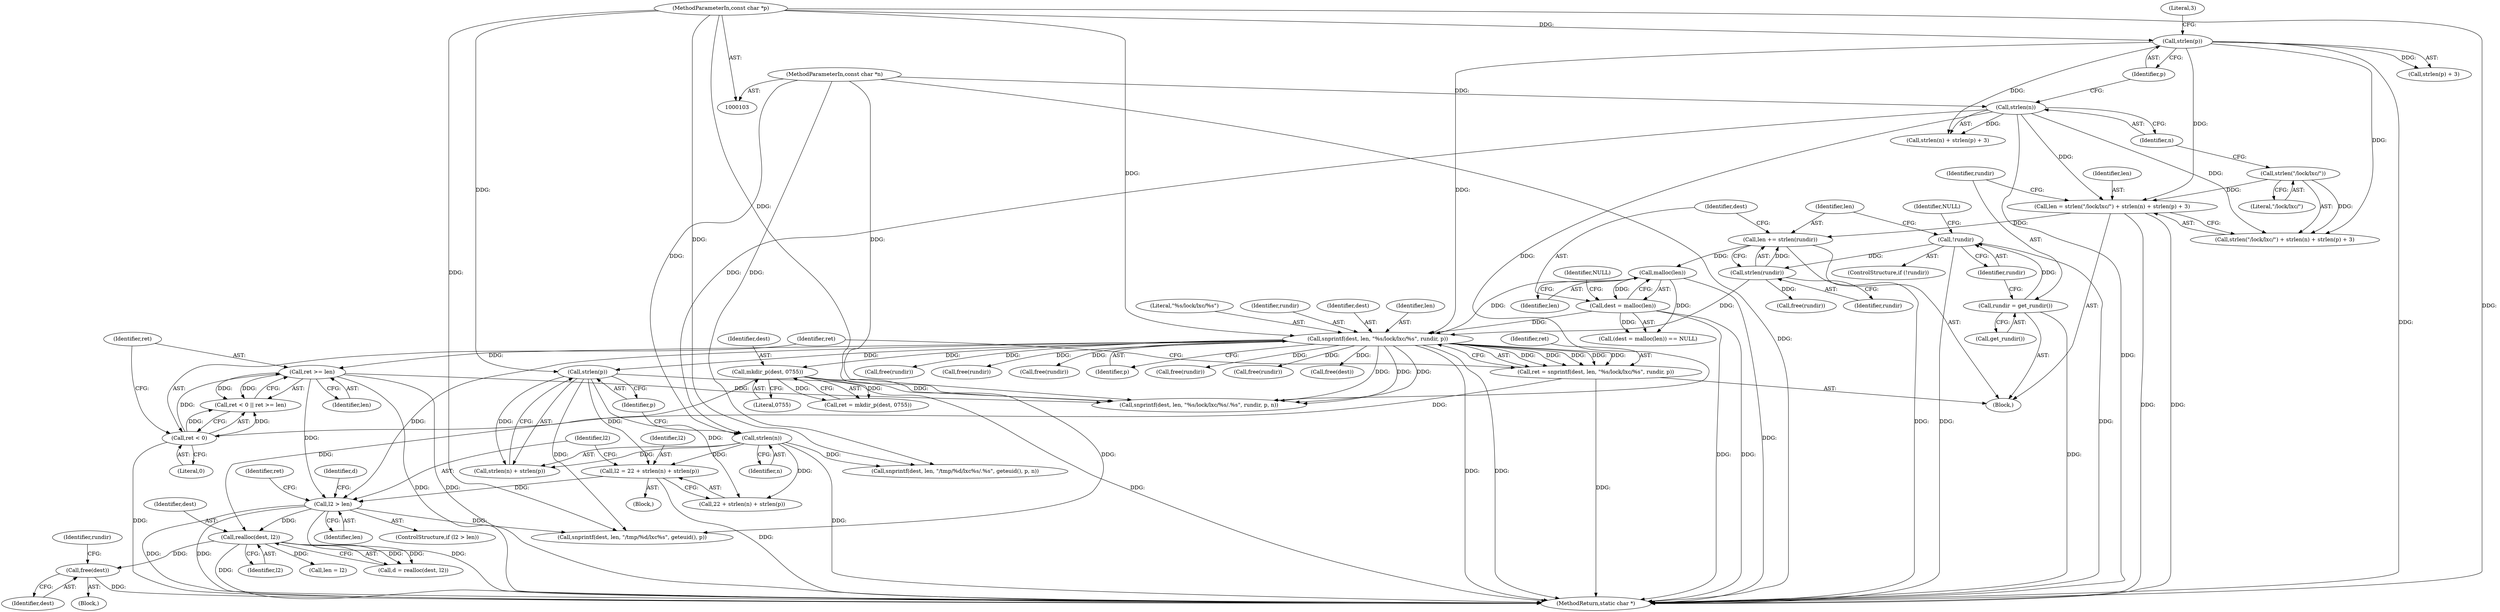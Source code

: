 digraph "0_lxc_72cf81f6a3404e35028567db2c99a90406e9c6e6@API" {
"1000205" [label="(Call,free(dest))"];
"1000198" [label="(Call,realloc(dest, l2))"];
"1000172" [label="(Call,mkdir_p(dest, 0755))"];
"1000149" [label="(Call,snprintf(dest, len, \"%s/lock/lxc/%s\", rundir, p))"];
"1000137" [label="(Call,dest = malloc(len))"];
"1000139" [label="(Call,malloc(len))"];
"1000131" [label="(Call,len += strlen(rundir))"];
"1000133" [label="(Call,strlen(rundir))"];
"1000127" [label="(Call,!rundir)"];
"1000123" [label="(Call,rundir = get_rundir())"];
"1000111" [label="(Call,len = strlen(\"/lock/lxc/\") + strlen(n) + strlen(p) + 3)"];
"1000114" [label="(Call,strlen(\"/lock/lxc/\"))"];
"1000117" [label="(Call,strlen(n))"];
"1000105" [label="(MethodParameterIn,const char *n)"];
"1000120" [label="(Call,strlen(p))"];
"1000104" [label="(MethodParameterIn,const char *p)"];
"1000191" [label="(Call,l2 > len)"];
"1000181" [label="(Call,l2 = 22 + strlen(n) + strlen(p))"];
"1000186" [label="(Call,strlen(n))"];
"1000188" [label="(Call,strlen(p))"];
"1000160" [label="(Call,ret >= len)"];
"1000157" [label="(Call,ret < 0)"];
"1000147" [label="(Call,ret = snprintf(dest, len, \"%s/lock/lxc/%s\", rundir, p))"];
"1000147" [label="(Call,ret = snprintf(dest, len, \"%s/lock/lxc/%s\", rundir, p))"];
"1000292" [label="(MethodReturn,static char *)"];
"1000127" [label="(Call,!rundir)"];
"1000252" [label="(Call,free(rundir))"];
"1000157" [label="(Call,ret < 0)"];
"1000126" [label="(ControlStructure,if (!rundir))"];
"1000204" [label="(Block,)"];
"1000192" [label="(Identifier,l2)"];
"1000131" [label="(Call,len += strlen(rundir))"];
"1000139" [label="(Call,malloc(len))"];
"1000170" [label="(Call,ret = mkdir_p(dest, 0755))"];
"1000122" [label="(Literal,3)"];
"1000140" [label="(Identifier,len)"];
"1000156" [label="(Call,ret < 0 || ret >= len)"];
"1000268" [label="(Call,snprintf(dest, len, \"%s/lock/lxc/%s/.%s\", rundir, p, n))"];
"1000141" [label="(Identifier,NULL)"];
"1000114" [label="(Call,strlen(\"/lock/lxc/\"))"];
"1000196" [label="(Call,d = realloc(dest, l2))"];
"1000136" [label="(Call,(dest = malloc(len)) == NULL)"];
"1000183" [label="(Call,22 + strlen(n) + strlen(p))"];
"1000206" [label="(Identifier,dest)"];
"1000207" [label="(Call,free(rundir))"];
"1000111" [label="(Call,len = strlen(\"/lock/lxc/\") + strlen(n) + strlen(p) + 3)"];
"1000149" [label="(Call,snprintf(dest, len, \"%s/lock/lxc/%s\", rundir, p))"];
"1000138" [label="(Identifier,dest)"];
"1000125" [label="(Call,get_rundir())"];
"1000153" [label="(Identifier,rundir)"];
"1000166" [label="(Call,free(rundir))"];
"1000150" [label="(Identifier,dest)"];
"1000179" [label="(Block,)"];
"1000199" [label="(Identifier,dest)"];
"1000119" [label="(Call,strlen(p) + 3)"];
"1000124" [label="(Identifier,rundir)"];
"1000113" [label="(Call,strlen(\"/lock/lxc/\") + strlen(n) + strlen(p) + 3)"];
"1000115" [label="(Literal,\"/lock/lxc/\")"];
"1000181" [label="(Call,l2 = 22 + strlen(n) + strlen(p))"];
"1000154" [label="(Identifier,p)"];
"1000236" [label="(Call,free(rundir))"];
"1000174" [label="(Literal,0755)"];
"1000218" [label="(Identifier,ret)"];
"1000173" [label="(Identifier,dest)"];
"1000191" [label="(Call,l2 > len)"];
"1000123" [label="(Call,rundir = get_rundir())"];
"1000105" [label="(MethodParameterIn,const char *n)"];
"1000219" [label="(Call,snprintf(dest, len, \"/tmp/%d/lxc%s\", geteuid(), p))"];
"1000134" [label="(Identifier,rundir)"];
"1000137" [label="(Call,dest = malloc(len))"];
"1000151" [label="(Identifier,len)"];
"1000148" [label="(Identifier,ret)"];
"1000116" [label="(Call,strlen(n) + strlen(p) + 3)"];
"1000198" [label="(Call,realloc(dest, l2))"];
"1000160" [label="(Call,ret >= len)"];
"1000208" [label="(Identifier,rundir)"];
"1000117" [label="(Call,strlen(n))"];
"1000104" [label="(MethodParameterIn,const char *p)"];
"1000182" [label="(Identifier,l2)"];
"1000211" [label="(Call,len = l2)"];
"1000121" [label="(Identifier,p)"];
"1000152" [label="(Literal,\"%s/lock/lxc/%s\")"];
"1000118" [label="(Identifier,n)"];
"1000275" [label="(Call,free(rundir))"];
"1000193" [label="(Identifier,len)"];
"1000186" [label="(Call,strlen(n))"];
"1000120" [label="(Call,strlen(p))"];
"1000197" [label="(Identifier,d)"];
"1000205" [label="(Call,free(dest))"];
"1000190" [label="(ControlStructure,if (l2 > len))"];
"1000258" [label="(Call,snprintf(dest, len, \"/tmp/%d/lxc%s/.%s\", geteuid(), p, n))"];
"1000130" [label="(Identifier,NULL)"];
"1000158" [label="(Identifier,ret)"];
"1000161" [label="(Identifier,ret)"];
"1000133" [label="(Call,strlen(rundir))"];
"1000164" [label="(Call,free(dest))"];
"1000159" [label="(Literal,0)"];
"1000143" [label="(Call,free(rundir))"];
"1000162" [label="(Identifier,len)"];
"1000185" [label="(Call,strlen(n) + strlen(p))"];
"1000172" [label="(Call,mkdir_p(dest, 0755))"];
"1000132" [label="(Identifier,len)"];
"1000189" [label="(Identifier,p)"];
"1000200" [label="(Identifier,l2)"];
"1000106" [label="(Block,)"];
"1000112" [label="(Identifier,len)"];
"1000128" [label="(Identifier,rundir)"];
"1000188" [label="(Call,strlen(p))"];
"1000187" [label="(Identifier,n)"];
"1000205" -> "1000204"  [label="AST: "];
"1000205" -> "1000206"  [label="CFG: "];
"1000206" -> "1000205"  [label="AST: "];
"1000208" -> "1000205"  [label="CFG: "];
"1000205" -> "1000292"  [label="DDG: "];
"1000198" -> "1000205"  [label="DDG: "];
"1000198" -> "1000196"  [label="AST: "];
"1000198" -> "1000200"  [label="CFG: "];
"1000199" -> "1000198"  [label="AST: "];
"1000200" -> "1000198"  [label="AST: "];
"1000196" -> "1000198"  [label="CFG: "];
"1000198" -> "1000292"  [label="DDG: "];
"1000198" -> "1000196"  [label="DDG: "];
"1000198" -> "1000196"  [label="DDG: "];
"1000172" -> "1000198"  [label="DDG: "];
"1000191" -> "1000198"  [label="DDG: "];
"1000198" -> "1000211"  [label="DDG: "];
"1000172" -> "1000170"  [label="AST: "];
"1000172" -> "1000174"  [label="CFG: "];
"1000173" -> "1000172"  [label="AST: "];
"1000174" -> "1000172"  [label="AST: "];
"1000170" -> "1000172"  [label="CFG: "];
"1000172" -> "1000170"  [label="DDG: "];
"1000172" -> "1000170"  [label="DDG: "];
"1000149" -> "1000172"  [label="DDG: "];
"1000172" -> "1000219"  [label="DDG: "];
"1000172" -> "1000268"  [label="DDG: "];
"1000149" -> "1000147"  [label="AST: "];
"1000149" -> "1000154"  [label="CFG: "];
"1000150" -> "1000149"  [label="AST: "];
"1000151" -> "1000149"  [label="AST: "];
"1000152" -> "1000149"  [label="AST: "];
"1000153" -> "1000149"  [label="AST: "];
"1000154" -> "1000149"  [label="AST: "];
"1000147" -> "1000149"  [label="CFG: "];
"1000149" -> "1000292"  [label="DDG: "];
"1000149" -> "1000292"  [label="DDG: "];
"1000149" -> "1000147"  [label="DDG: "];
"1000149" -> "1000147"  [label="DDG: "];
"1000149" -> "1000147"  [label="DDG: "];
"1000149" -> "1000147"  [label="DDG: "];
"1000149" -> "1000147"  [label="DDG: "];
"1000137" -> "1000149"  [label="DDG: "];
"1000139" -> "1000149"  [label="DDG: "];
"1000133" -> "1000149"  [label="DDG: "];
"1000120" -> "1000149"  [label="DDG: "];
"1000104" -> "1000149"  [label="DDG: "];
"1000149" -> "1000160"  [label="DDG: "];
"1000149" -> "1000164"  [label="DDG: "];
"1000149" -> "1000166"  [label="DDG: "];
"1000149" -> "1000188"  [label="DDG: "];
"1000149" -> "1000191"  [label="DDG: "];
"1000149" -> "1000207"  [label="DDG: "];
"1000149" -> "1000236"  [label="DDG: "];
"1000149" -> "1000252"  [label="DDG: "];
"1000149" -> "1000268"  [label="DDG: "];
"1000149" -> "1000268"  [label="DDG: "];
"1000149" -> "1000268"  [label="DDG: "];
"1000149" -> "1000275"  [label="DDG: "];
"1000137" -> "1000136"  [label="AST: "];
"1000137" -> "1000139"  [label="CFG: "];
"1000138" -> "1000137"  [label="AST: "];
"1000139" -> "1000137"  [label="AST: "];
"1000141" -> "1000137"  [label="CFG: "];
"1000137" -> "1000292"  [label="DDG: "];
"1000137" -> "1000292"  [label="DDG: "];
"1000137" -> "1000136"  [label="DDG: "];
"1000139" -> "1000137"  [label="DDG: "];
"1000139" -> "1000140"  [label="CFG: "];
"1000140" -> "1000139"  [label="AST: "];
"1000139" -> "1000292"  [label="DDG: "];
"1000139" -> "1000136"  [label="DDG: "];
"1000131" -> "1000139"  [label="DDG: "];
"1000131" -> "1000106"  [label="AST: "];
"1000131" -> "1000133"  [label="CFG: "];
"1000132" -> "1000131"  [label="AST: "];
"1000133" -> "1000131"  [label="AST: "];
"1000138" -> "1000131"  [label="CFG: "];
"1000131" -> "1000292"  [label="DDG: "];
"1000133" -> "1000131"  [label="DDG: "];
"1000111" -> "1000131"  [label="DDG: "];
"1000133" -> "1000134"  [label="CFG: "];
"1000134" -> "1000133"  [label="AST: "];
"1000127" -> "1000133"  [label="DDG: "];
"1000133" -> "1000143"  [label="DDG: "];
"1000127" -> "1000126"  [label="AST: "];
"1000127" -> "1000128"  [label="CFG: "];
"1000128" -> "1000127"  [label="AST: "];
"1000130" -> "1000127"  [label="CFG: "];
"1000132" -> "1000127"  [label="CFG: "];
"1000127" -> "1000292"  [label="DDG: "];
"1000127" -> "1000292"  [label="DDG: "];
"1000123" -> "1000127"  [label="DDG: "];
"1000123" -> "1000106"  [label="AST: "];
"1000123" -> "1000125"  [label="CFG: "];
"1000124" -> "1000123"  [label="AST: "];
"1000125" -> "1000123"  [label="AST: "];
"1000128" -> "1000123"  [label="CFG: "];
"1000123" -> "1000292"  [label="DDG: "];
"1000111" -> "1000106"  [label="AST: "];
"1000111" -> "1000113"  [label="CFG: "];
"1000112" -> "1000111"  [label="AST: "];
"1000113" -> "1000111"  [label="AST: "];
"1000124" -> "1000111"  [label="CFG: "];
"1000111" -> "1000292"  [label="DDG: "];
"1000111" -> "1000292"  [label="DDG: "];
"1000114" -> "1000111"  [label="DDG: "];
"1000117" -> "1000111"  [label="DDG: "];
"1000120" -> "1000111"  [label="DDG: "];
"1000114" -> "1000113"  [label="AST: "];
"1000114" -> "1000115"  [label="CFG: "];
"1000115" -> "1000114"  [label="AST: "];
"1000118" -> "1000114"  [label="CFG: "];
"1000114" -> "1000113"  [label="DDG: "];
"1000117" -> "1000116"  [label="AST: "];
"1000117" -> "1000118"  [label="CFG: "];
"1000118" -> "1000117"  [label="AST: "];
"1000121" -> "1000117"  [label="CFG: "];
"1000117" -> "1000292"  [label="DDG: "];
"1000117" -> "1000113"  [label="DDG: "];
"1000117" -> "1000116"  [label="DDG: "];
"1000105" -> "1000117"  [label="DDG: "];
"1000117" -> "1000186"  [label="DDG: "];
"1000117" -> "1000268"  [label="DDG: "];
"1000105" -> "1000103"  [label="AST: "];
"1000105" -> "1000292"  [label="DDG: "];
"1000105" -> "1000186"  [label="DDG: "];
"1000105" -> "1000258"  [label="DDG: "];
"1000105" -> "1000268"  [label="DDG: "];
"1000120" -> "1000119"  [label="AST: "];
"1000120" -> "1000121"  [label="CFG: "];
"1000121" -> "1000120"  [label="AST: "];
"1000122" -> "1000120"  [label="CFG: "];
"1000120" -> "1000292"  [label="DDG: "];
"1000120" -> "1000113"  [label="DDG: "];
"1000120" -> "1000116"  [label="DDG: "];
"1000120" -> "1000119"  [label="DDG: "];
"1000104" -> "1000120"  [label="DDG: "];
"1000104" -> "1000103"  [label="AST: "];
"1000104" -> "1000292"  [label="DDG: "];
"1000104" -> "1000188"  [label="DDG: "];
"1000104" -> "1000219"  [label="DDG: "];
"1000104" -> "1000258"  [label="DDG: "];
"1000104" -> "1000268"  [label="DDG: "];
"1000191" -> "1000190"  [label="AST: "];
"1000191" -> "1000193"  [label="CFG: "];
"1000192" -> "1000191"  [label="AST: "];
"1000193" -> "1000191"  [label="AST: "];
"1000197" -> "1000191"  [label="CFG: "];
"1000218" -> "1000191"  [label="CFG: "];
"1000191" -> "1000292"  [label="DDG: "];
"1000191" -> "1000292"  [label="DDG: "];
"1000191" -> "1000292"  [label="DDG: "];
"1000181" -> "1000191"  [label="DDG: "];
"1000160" -> "1000191"  [label="DDG: "];
"1000191" -> "1000219"  [label="DDG: "];
"1000181" -> "1000179"  [label="AST: "];
"1000181" -> "1000183"  [label="CFG: "];
"1000182" -> "1000181"  [label="AST: "];
"1000183" -> "1000181"  [label="AST: "];
"1000192" -> "1000181"  [label="CFG: "];
"1000181" -> "1000292"  [label="DDG: "];
"1000186" -> "1000181"  [label="DDG: "];
"1000188" -> "1000181"  [label="DDG: "];
"1000186" -> "1000185"  [label="AST: "];
"1000186" -> "1000187"  [label="CFG: "];
"1000187" -> "1000186"  [label="AST: "];
"1000189" -> "1000186"  [label="CFG: "];
"1000186" -> "1000292"  [label="DDG: "];
"1000186" -> "1000183"  [label="DDG: "];
"1000186" -> "1000185"  [label="DDG: "];
"1000186" -> "1000258"  [label="DDG: "];
"1000188" -> "1000185"  [label="AST: "];
"1000188" -> "1000189"  [label="CFG: "];
"1000189" -> "1000188"  [label="AST: "];
"1000185" -> "1000188"  [label="CFG: "];
"1000188" -> "1000292"  [label="DDG: "];
"1000188" -> "1000183"  [label="DDG: "];
"1000188" -> "1000185"  [label="DDG: "];
"1000188" -> "1000219"  [label="DDG: "];
"1000160" -> "1000156"  [label="AST: "];
"1000160" -> "1000162"  [label="CFG: "];
"1000161" -> "1000160"  [label="AST: "];
"1000162" -> "1000160"  [label="AST: "];
"1000156" -> "1000160"  [label="CFG: "];
"1000160" -> "1000292"  [label="DDG: "];
"1000160" -> "1000292"  [label="DDG: "];
"1000160" -> "1000156"  [label="DDG: "];
"1000160" -> "1000156"  [label="DDG: "];
"1000157" -> "1000160"  [label="DDG: "];
"1000160" -> "1000268"  [label="DDG: "];
"1000157" -> "1000156"  [label="AST: "];
"1000157" -> "1000159"  [label="CFG: "];
"1000158" -> "1000157"  [label="AST: "];
"1000159" -> "1000157"  [label="AST: "];
"1000161" -> "1000157"  [label="CFG: "];
"1000156" -> "1000157"  [label="CFG: "];
"1000157" -> "1000292"  [label="DDG: "];
"1000157" -> "1000156"  [label="DDG: "];
"1000157" -> "1000156"  [label="DDG: "];
"1000147" -> "1000157"  [label="DDG: "];
"1000147" -> "1000106"  [label="AST: "];
"1000148" -> "1000147"  [label="AST: "];
"1000158" -> "1000147"  [label="CFG: "];
"1000147" -> "1000292"  [label="DDG: "];
}
